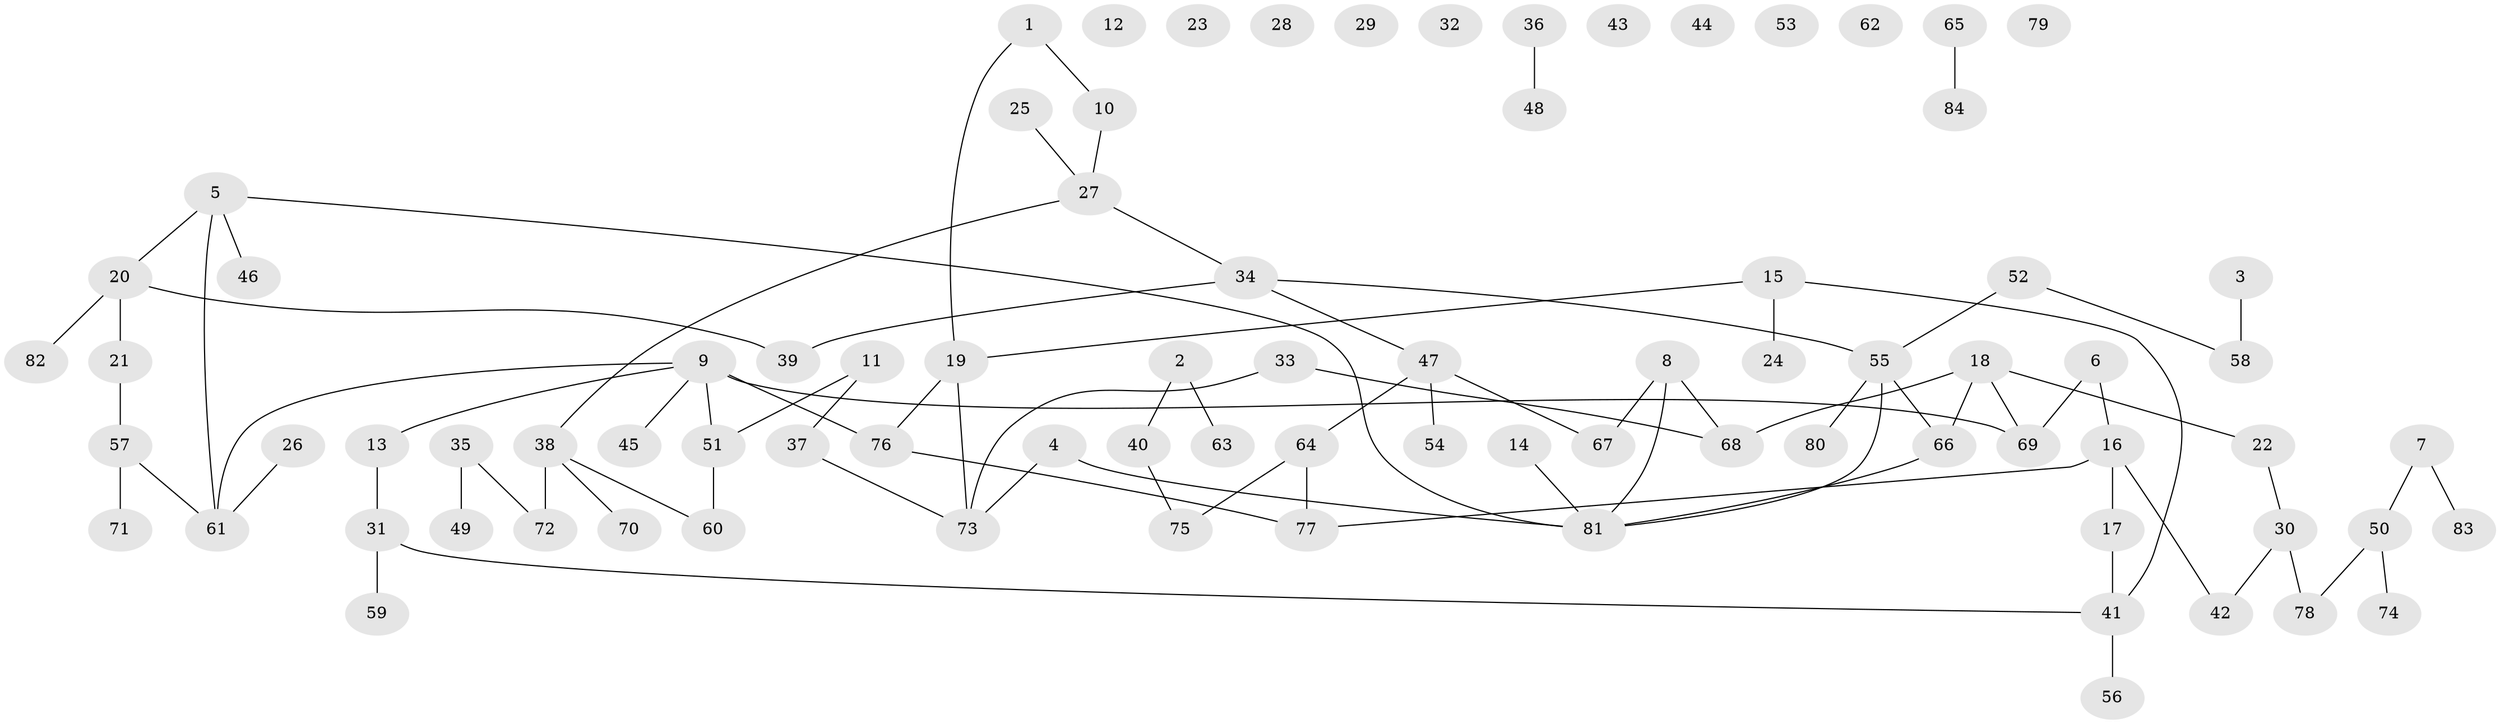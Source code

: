 // coarse degree distribution, {5: 0.10256410256410256, 6: 0.02564102564102564, 3: 0.23076923076923078, 4: 0.1794871794871795, 2: 0.23076923076923078, 1: 0.23076923076923078}
// Generated by graph-tools (version 1.1) at 2025/48/03/04/25 22:48:23]
// undirected, 84 vertices, 87 edges
graph export_dot {
  node [color=gray90,style=filled];
  1;
  2;
  3;
  4;
  5;
  6;
  7;
  8;
  9;
  10;
  11;
  12;
  13;
  14;
  15;
  16;
  17;
  18;
  19;
  20;
  21;
  22;
  23;
  24;
  25;
  26;
  27;
  28;
  29;
  30;
  31;
  32;
  33;
  34;
  35;
  36;
  37;
  38;
  39;
  40;
  41;
  42;
  43;
  44;
  45;
  46;
  47;
  48;
  49;
  50;
  51;
  52;
  53;
  54;
  55;
  56;
  57;
  58;
  59;
  60;
  61;
  62;
  63;
  64;
  65;
  66;
  67;
  68;
  69;
  70;
  71;
  72;
  73;
  74;
  75;
  76;
  77;
  78;
  79;
  80;
  81;
  82;
  83;
  84;
  1 -- 10;
  1 -- 19;
  2 -- 40;
  2 -- 63;
  3 -- 58;
  4 -- 73;
  4 -- 81;
  5 -- 20;
  5 -- 46;
  5 -- 61;
  5 -- 81;
  6 -- 16;
  6 -- 69;
  7 -- 50;
  7 -- 83;
  8 -- 67;
  8 -- 68;
  8 -- 81;
  9 -- 13;
  9 -- 45;
  9 -- 51;
  9 -- 61;
  9 -- 69;
  9 -- 76;
  10 -- 27;
  11 -- 37;
  11 -- 51;
  13 -- 31;
  14 -- 81;
  15 -- 19;
  15 -- 24;
  15 -- 41;
  16 -- 17;
  16 -- 42;
  16 -- 77;
  17 -- 41;
  18 -- 22;
  18 -- 66;
  18 -- 68;
  18 -- 69;
  19 -- 73;
  19 -- 76;
  20 -- 21;
  20 -- 39;
  20 -- 82;
  21 -- 57;
  22 -- 30;
  25 -- 27;
  26 -- 61;
  27 -- 34;
  27 -- 38;
  30 -- 42;
  30 -- 78;
  31 -- 41;
  31 -- 59;
  33 -- 68;
  33 -- 73;
  34 -- 39;
  34 -- 47;
  34 -- 55;
  35 -- 49;
  35 -- 72;
  36 -- 48;
  37 -- 73;
  38 -- 60;
  38 -- 70;
  38 -- 72;
  40 -- 75;
  41 -- 56;
  47 -- 54;
  47 -- 64;
  47 -- 67;
  50 -- 74;
  50 -- 78;
  51 -- 60;
  52 -- 55;
  52 -- 58;
  55 -- 66;
  55 -- 80;
  55 -- 81;
  57 -- 61;
  57 -- 71;
  64 -- 75;
  64 -- 77;
  65 -- 84;
  66 -- 81;
  76 -- 77;
}
